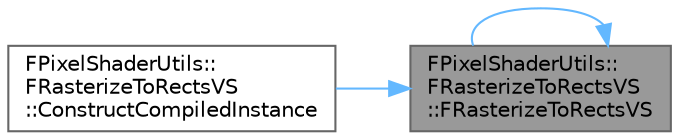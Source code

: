 digraph "FPixelShaderUtils::FRasterizeToRectsVS::FRasterizeToRectsVS"
{
 // INTERACTIVE_SVG=YES
 // LATEX_PDF_SIZE
  bgcolor="transparent";
  edge [fontname=Helvetica,fontsize=10,labelfontname=Helvetica,labelfontsize=10];
  node [fontname=Helvetica,fontsize=10,shape=box,height=0.2,width=0.4];
  rankdir="RL";
  Node1 [id="Node000001",label="FPixelShaderUtils::\lFRasterizeToRectsVS\l::FRasterizeToRectsVS",height=0.2,width=0.4,color="gray40", fillcolor="grey60", style="filled", fontcolor="black",tooltip=" "];
  Node1 -> Node1 [id="edge1_Node000001_Node000001",dir="back",color="steelblue1",style="solid",tooltip=" "];
  Node1 -> Node2 [id="edge2_Node000001_Node000002",dir="back",color="steelblue1",style="solid",tooltip=" "];
  Node2 [id="Node000002",label="FPixelShaderUtils::\lFRasterizeToRectsVS\l::ConstructCompiledInstance",height=0.2,width=0.4,color="grey40", fillcolor="white", style="filled",URL="$df/dd7/classFPixelShaderUtils_1_1FRasterizeToRectsVS.html#a98f54521597eaec3718d3e5abf5abe27",tooltip=" "];
}
